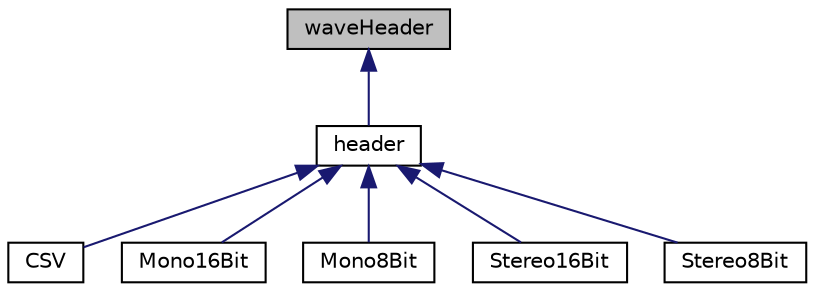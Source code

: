 digraph "waveHeader"
{
  edge [fontname="Helvetica",fontsize="10",labelfontname="Helvetica",labelfontsize="10"];
  node [fontname="Helvetica",fontsize="10",shape=record];
  Node0 [label="waveHeader",height=0.2,width=0.4,color="black", fillcolor="grey75", style="filled", fontcolor="black"];
  Node0 -> Node1 [dir="back",color="midnightblue",fontsize="10",style="solid"];
  Node1 [label="header",height=0.2,width=0.4,color="black", fillcolor="white", style="filled",URL="$d4/d8a/classheader.html"];
  Node1 -> Node2 [dir="back",color="midnightblue",fontsize="10",style="solid"];
  Node2 [label="CSV",height=0.2,width=0.4,color="black", fillcolor="white", style="filled",URL="$d8/d8f/classCSV.html"];
  Node1 -> Node3 [dir="back",color="midnightblue",fontsize="10",style="solid"];
  Node3 [label="Mono16Bit",height=0.2,width=0.4,color="black", fillcolor="white", style="filled",URL="$dd/d02/classMono16Bit.html"];
  Node1 -> Node4 [dir="back",color="midnightblue",fontsize="10",style="solid"];
  Node4 [label="Mono8Bit",height=0.2,width=0.4,color="black", fillcolor="white", style="filled",URL="$d5/dd2/classMono8Bit.html"];
  Node1 -> Node5 [dir="back",color="midnightblue",fontsize="10",style="solid"];
  Node5 [label="Stereo16Bit",height=0.2,width=0.4,color="black", fillcolor="white", style="filled",URL="$df/d9e/classStereo16Bit.html"];
  Node1 -> Node6 [dir="back",color="midnightblue",fontsize="10",style="solid"];
  Node6 [label="Stereo8Bit",height=0.2,width=0.4,color="black", fillcolor="white", style="filled",URL="$d5/d72/classStereo8Bit.html"];
}
